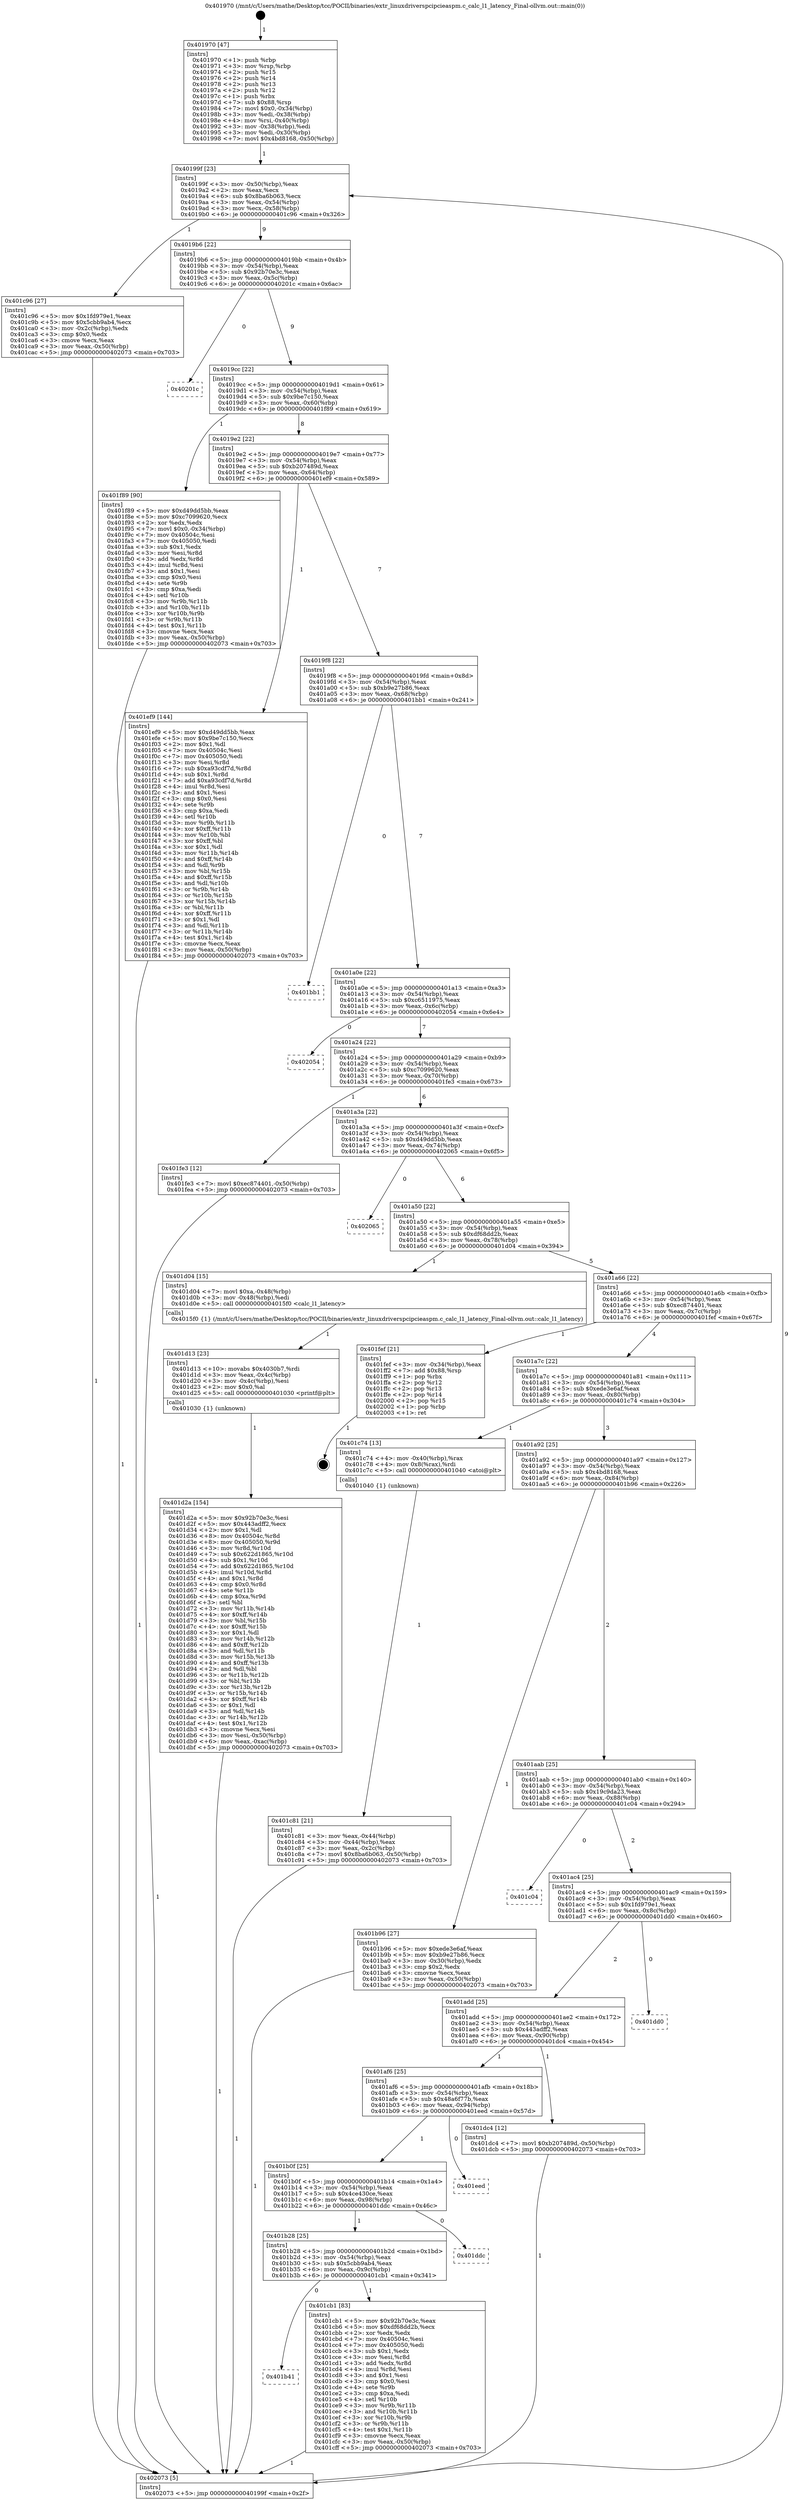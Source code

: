 digraph "0x401970" {
  label = "0x401970 (/mnt/c/Users/mathe/Desktop/tcc/POCII/binaries/extr_linuxdriverspcipcieaspm.c_calc_l1_latency_Final-ollvm.out::main(0))"
  labelloc = "t"
  node[shape=record]

  Entry [label="",width=0.3,height=0.3,shape=circle,fillcolor=black,style=filled]
  "0x40199f" [label="{
     0x40199f [23]\l
     | [instrs]\l
     &nbsp;&nbsp;0x40199f \<+3\>: mov -0x50(%rbp),%eax\l
     &nbsp;&nbsp;0x4019a2 \<+2\>: mov %eax,%ecx\l
     &nbsp;&nbsp;0x4019a4 \<+6\>: sub $0x8ba6b063,%ecx\l
     &nbsp;&nbsp;0x4019aa \<+3\>: mov %eax,-0x54(%rbp)\l
     &nbsp;&nbsp;0x4019ad \<+3\>: mov %ecx,-0x58(%rbp)\l
     &nbsp;&nbsp;0x4019b0 \<+6\>: je 0000000000401c96 \<main+0x326\>\l
  }"]
  "0x401c96" [label="{
     0x401c96 [27]\l
     | [instrs]\l
     &nbsp;&nbsp;0x401c96 \<+5\>: mov $0x1fd979e1,%eax\l
     &nbsp;&nbsp;0x401c9b \<+5\>: mov $0x5cbb9ab4,%ecx\l
     &nbsp;&nbsp;0x401ca0 \<+3\>: mov -0x2c(%rbp),%edx\l
     &nbsp;&nbsp;0x401ca3 \<+3\>: cmp $0x0,%edx\l
     &nbsp;&nbsp;0x401ca6 \<+3\>: cmove %ecx,%eax\l
     &nbsp;&nbsp;0x401ca9 \<+3\>: mov %eax,-0x50(%rbp)\l
     &nbsp;&nbsp;0x401cac \<+5\>: jmp 0000000000402073 \<main+0x703\>\l
  }"]
  "0x4019b6" [label="{
     0x4019b6 [22]\l
     | [instrs]\l
     &nbsp;&nbsp;0x4019b6 \<+5\>: jmp 00000000004019bb \<main+0x4b\>\l
     &nbsp;&nbsp;0x4019bb \<+3\>: mov -0x54(%rbp),%eax\l
     &nbsp;&nbsp;0x4019be \<+5\>: sub $0x92b70e3c,%eax\l
     &nbsp;&nbsp;0x4019c3 \<+3\>: mov %eax,-0x5c(%rbp)\l
     &nbsp;&nbsp;0x4019c6 \<+6\>: je 000000000040201c \<main+0x6ac\>\l
  }"]
  Exit [label="",width=0.3,height=0.3,shape=circle,fillcolor=black,style=filled,peripheries=2]
  "0x40201c" [label="{
     0x40201c\l
  }", style=dashed]
  "0x4019cc" [label="{
     0x4019cc [22]\l
     | [instrs]\l
     &nbsp;&nbsp;0x4019cc \<+5\>: jmp 00000000004019d1 \<main+0x61\>\l
     &nbsp;&nbsp;0x4019d1 \<+3\>: mov -0x54(%rbp),%eax\l
     &nbsp;&nbsp;0x4019d4 \<+5\>: sub $0x9be7c150,%eax\l
     &nbsp;&nbsp;0x4019d9 \<+3\>: mov %eax,-0x60(%rbp)\l
     &nbsp;&nbsp;0x4019dc \<+6\>: je 0000000000401f89 \<main+0x619\>\l
  }"]
  "0x401d2a" [label="{
     0x401d2a [154]\l
     | [instrs]\l
     &nbsp;&nbsp;0x401d2a \<+5\>: mov $0x92b70e3c,%esi\l
     &nbsp;&nbsp;0x401d2f \<+5\>: mov $0x443adff2,%ecx\l
     &nbsp;&nbsp;0x401d34 \<+2\>: mov $0x1,%dl\l
     &nbsp;&nbsp;0x401d36 \<+8\>: mov 0x40504c,%r8d\l
     &nbsp;&nbsp;0x401d3e \<+8\>: mov 0x405050,%r9d\l
     &nbsp;&nbsp;0x401d46 \<+3\>: mov %r8d,%r10d\l
     &nbsp;&nbsp;0x401d49 \<+7\>: sub $0x622d1865,%r10d\l
     &nbsp;&nbsp;0x401d50 \<+4\>: sub $0x1,%r10d\l
     &nbsp;&nbsp;0x401d54 \<+7\>: add $0x622d1865,%r10d\l
     &nbsp;&nbsp;0x401d5b \<+4\>: imul %r10d,%r8d\l
     &nbsp;&nbsp;0x401d5f \<+4\>: and $0x1,%r8d\l
     &nbsp;&nbsp;0x401d63 \<+4\>: cmp $0x0,%r8d\l
     &nbsp;&nbsp;0x401d67 \<+4\>: sete %r11b\l
     &nbsp;&nbsp;0x401d6b \<+4\>: cmp $0xa,%r9d\l
     &nbsp;&nbsp;0x401d6f \<+3\>: setl %bl\l
     &nbsp;&nbsp;0x401d72 \<+3\>: mov %r11b,%r14b\l
     &nbsp;&nbsp;0x401d75 \<+4\>: xor $0xff,%r14b\l
     &nbsp;&nbsp;0x401d79 \<+3\>: mov %bl,%r15b\l
     &nbsp;&nbsp;0x401d7c \<+4\>: xor $0xff,%r15b\l
     &nbsp;&nbsp;0x401d80 \<+3\>: xor $0x1,%dl\l
     &nbsp;&nbsp;0x401d83 \<+3\>: mov %r14b,%r12b\l
     &nbsp;&nbsp;0x401d86 \<+4\>: and $0xff,%r12b\l
     &nbsp;&nbsp;0x401d8a \<+3\>: and %dl,%r11b\l
     &nbsp;&nbsp;0x401d8d \<+3\>: mov %r15b,%r13b\l
     &nbsp;&nbsp;0x401d90 \<+4\>: and $0xff,%r13b\l
     &nbsp;&nbsp;0x401d94 \<+2\>: and %dl,%bl\l
     &nbsp;&nbsp;0x401d96 \<+3\>: or %r11b,%r12b\l
     &nbsp;&nbsp;0x401d99 \<+3\>: or %bl,%r13b\l
     &nbsp;&nbsp;0x401d9c \<+3\>: xor %r13b,%r12b\l
     &nbsp;&nbsp;0x401d9f \<+3\>: or %r15b,%r14b\l
     &nbsp;&nbsp;0x401da2 \<+4\>: xor $0xff,%r14b\l
     &nbsp;&nbsp;0x401da6 \<+3\>: or $0x1,%dl\l
     &nbsp;&nbsp;0x401da9 \<+3\>: and %dl,%r14b\l
     &nbsp;&nbsp;0x401dac \<+3\>: or %r14b,%r12b\l
     &nbsp;&nbsp;0x401daf \<+4\>: test $0x1,%r12b\l
     &nbsp;&nbsp;0x401db3 \<+3\>: cmovne %ecx,%esi\l
     &nbsp;&nbsp;0x401db6 \<+3\>: mov %esi,-0x50(%rbp)\l
     &nbsp;&nbsp;0x401db9 \<+6\>: mov %eax,-0xac(%rbp)\l
     &nbsp;&nbsp;0x401dbf \<+5\>: jmp 0000000000402073 \<main+0x703\>\l
  }"]
  "0x401f89" [label="{
     0x401f89 [90]\l
     | [instrs]\l
     &nbsp;&nbsp;0x401f89 \<+5\>: mov $0xd49dd5bb,%eax\l
     &nbsp;&nbsp;0x401f8e \<+5\>: mov $0xc7099620,%ecx\l
     &nbsp;&nbsp;0x401f93 \<+2\>: xor %edx,%edx\l
     &nbsp;&nbsp;0x401f95 \<+7\>: movl $0x0,-0x34(%rbp)\l
     &nbsp;&nbsp;0x401f9c \<+7\>: mov 0x40504c,%esi\l
     &nbsp;&nbsp;0x401fa3 \<+7\>: mov 0x405050,%edi\l
     &nbsp;&nbsp;0x401faa \<+3\>: sub $0x1,%edx\l
     &nbsp;&nbsp;0x401fad \<+3\>: mov %esi,%r8d\l
     &nbsp;&nbsp;0x401fb0 \<+3\>: add %edx,%r8d\l
     &nbsp;&nbsp;0x401fb3 \<+4\>: imul %r8d,%esi\l
     &nbsp;&nbsp;0x401fb7 \<+3\>: and $0x1,%esi\l
     &nbsp;&nbsp;0x401fba \<+3\>: cmp $0x0,%esi\l
     &nbsp;&nbsp;0x401fbd \<+4\>: sete %r9b\l
     &nbsp;&nbsp;0x401fc1 \<+3\>: cmp $0xa,%edi\l
     &nbsp;&nbsp;0x401fc4 \<+4\>: setl %r10b\l
     &nbsp;&nbsp;0x401fc8 \<+3\>: mov %r9b,%r11b\l
     &nbsp;&nbsp;0x401fcb \<+3\>: and %r10b,%r11b\l
     &nbsp;&nbsp;0x401fce \<+3\>: xor %r10b,%r9b\l
     &nbsp;&nbsp;0x401fd1 \<+3\>: or %r9b,%r11b\l
     &nbsp;&nbsp;0x401fd4 \<+4\>: test $0x1,%r11b\l
     &nbsp;&nbsp;0x401fd8 \<+3\>: cmovne %ecx,%eax\l
     &nbsp;&nbsp;0x401fdb \<+3\>: mov %eax,-0x50(%rbp)\l
     &nbsp;&nbsp;0x401fde \<+5\>: jmp 0000000000402073 \<main+0x703\>\l
  }"]
  "0x4019e2" [label="{
     0x4019e2 [22]\l
     | [instrs]\l
     &nbsp;&nbsp;0x4019e2 \<+5\>: jmp 00000000004019e7 \<main+0x77\>\l
     &nbsp;&nbsp;0x4019e7 \<+3\>: mov -0x54(%rbp),%eax\l
     &nbsp;&nbsp;0x4019ea \<+5\>: sub $0xb207489d,%eax\l
     &nbsp;&nbsp;0x4019ef \<+3\>: mov %eax,-0x64(%rbp)\l
     &nbsp;&nbsp;0x4019f2 \<+6\>: je 0000000000401ef9 \<main+0x589\>\l
  }"]
  "0x401d13" [label="{
     0x401d13 [23]\l
     | [instrs]\l
     &nbsp;&nbsp;0x401d13 \<+10\>: movabs $0x4030b7,%rdi\l
     &nbsp;&nbsp;0x401d1d \<+3\>: mov %eax,-0x4c(%rbp)\l
     &nbsp;&nbsp;0x401d20 \<+3\>: mov -0x4c(%rbp),%esi\l
     &nbsp;&nbsp;0x401d23 \<+2\>: mov $0x0,%al\l
     &nbsp;&nbsp;0x401d25 \<+5\>: call 0000000000401030 \<printf@plt\>\l
     | [calls]\l
     &nbsp;&nbsp;0x401030 \{1\} (unknown)\l
  }"]
  "0x401ef9" [label="{
     0x401ef9 [144]\l
     | [instrs]\l
     &nbsp;&nbsp;0x401ef9 \<+5\>: mov $0xd49dd5bb,%eax\l
     &nbsp;&nbsp;0x401efe \<+5\>: mov $0x9be7c150,%ecx\l
     &nbsp;&nbsp;0x401f03 \<+2\>: mov $0x1,%dl\l
     &nbsp;&nbsp;0x401f05 \<+7\>: mov 0x40504c,%esi\l
     &nbsp;&nbsp;0x401f0c \<+7\>: mov 0x405050,%edi\l
     &nbsp;&nbsp;0x401f13 \<+3\>: mov %esi,%r8d\l
     &nbsp;&nbsp;0x401f16 \<+7\>: sub $0xa93cdf7d,%r8d\l
     &nbsp;&nbsp;0x401f1d \<+4\>: sub $0x1,%r8d\l
     &nbsp;&nbsp;0x401f21 \<+7\>: add $0xa93cdf7d,%r8d\l
     &nbsp;&nbsp;0x401f28 \<+4\>: imul %r8d,%esi\l
     &nbsp;&nbsp;0x401f2c \<+3\>: and $0x1,%esi\l
     &nbsp;&nbsp;0x401f2f \<+3\>: cmp $0x0,%esi\l
     &nbsp;&nbsp;0x401f32 \<+4\>: sete %r9b\l
     &nbsp;&nbsp;0x401f36 \<+3\>: cmp $0xa,%edi\l
     &nbsp;&nbsp;0x401f39 \<+4\>: setl %r10b\l
     &nbsp;&nbsp;0x401f3d \<+3\>: mov %r9b,%r11b\l
     &nbsp;&nbsp;0x401f40 \<+4\>: xor $0xff,%r11b\l
     &nbsp;&nbsp;0x401f44 \<+3\>: mov %r10b,%bl\l
     &nbsp;&nbsp;0x401f47 \<+3\>: xor $0xff,%bl\l
     &nbsp;&nbsp;0x401f4a \<+3\>: xor $0x1,%dl\l
     &nbsp;&nbsp;0x401f4d \<+3\>: mov %r11b,%r14b\l
     &nbsp;&nbsp;0x401f50 \<+4\>: and $0xff,%r14b\l
     &nbsp;&nbsp;0x401f54 \<+3\>: and %dl,%r9b\l
     &nbsp;&nbsp;0x401f57 \<+3\>: mov %bl,%r15b\l
     &nbsp;&nbsp;0x401f5a \<+4\>: and $0xff,%r15b\l
     &nbsp;&nbsp;0x401f5e \<+3\>: and %dl,%r10b\l
     &nbsp;&nbsp;0x401f61 \<+3\>: or %r9b,%r14b\l
     &nbsp;&nbsp;0x401f64 \<+3\>: or %r10b,%r15b\l
     &nbsp;&nbsp;0x401f67 \<+3\>: xor %r15b,%r14b\l
     &nbsp;&nbsp;0x401f6a \<+3\>: or %bl,%r11b\l
     &nbsp;&nbsp;0x401f6d \<+4\>: xor $0xff,%r11b\l
     &nbsp;&nbsp;0x401f71 \<+3\>: or $0x1,%dl\l
     &nbsp;&nbsp;0x401f74 \<+3\>: and %dl,%r11b\l
     &nbsp;&nbsp;0x401f77 \<+3\>: or %r11b,%r14b\l
     &nbsp;&nbsp;0x401f7a \<+4\>: test $0x1,%r14b\l
     &nbsp;&nbsp;0x401f7e \<+3\>: cmovne %ecx,%eax\l
     &nbsp;&nbsp;0x401f81 \<+3\>: mov %eax,-0x50(%rbp)\l
     &nbsp;&nbsp;0x401f84 \<+5\>: jmp 0000000000402073 \<main+0x703\>\l
  }"]
  "0x4019f8" [label="{
     0x4019f8 [22]\l
     | [instrs]\l
     &nbsp;&nbsp;0x4019f8 \<+5\>: jmp 00000000004019fd \<main+0x8d\>\l
     &nbsp;&nbsp;0x4019fd \<+3\>: mov -0x54(%rbp),%eax\l
     &nbsp;&nbsp;0x401a00 \<+5\>: sub $0xb9e27b86,%eax\l
     &nbsp;&nbsp;0x401a05 \<+3\>: mov %eax,-0x68(%rbp)\l
     &nbsp;&nbsp;0x401a08 \<+6\>: je 0000000000401bb1 \<main+0x241\>\l
  }"]
  "0x401b41" [label="{
     0x401b41\l
  }", style=dashed]
  "0x401bb1" [label="{
     0x401bb1\l
  }", style=dashed]
  "0x401a0e" [label="{
     0x401a0e [22]\l
     | [instrs]\l
     &nbsp;&nbsp;0x401a0e \<+5\>: jmp 0000000000401a13 \<main+0xa3\>\l
     &nbsp;&nbsp;0x401a13 \<+3\>: mov -0x54(%rbp),%eax\l
     &nbsp;&nbsp;0x401a16 \<+5\>: sub $0xc6511975,%eax\l
     &nbsp;&nbsp;0x401a1b \<+3\>: mov %eax,-0x6c(%rbp)\l
     &nbsp;&nbsp;0x401a1e \<+6\>: je 0000000000402054 \<main+0x6e4\>\l
  }"]
  "0x401cb1" [label="{
     0x401cb1 [83]\l
     | [instrs]\l
     &nbsp;&nbsp;0x401cb1 \<+5\>: mov $0x92b70e3c,%eax\l
     &nbsp;&nbsp;0x401cb6 \<+5\>: mov $0xdf68dd2b,%ecx\l
     &nbsp;&nbsp;0x401cbb \<+2\>: xor %edx,%edx\l
     &nbsp;&nbsp;0x401cbd \<+7\>: mov 0x40504c,%esi\l
     &nbsp;&nbsp;0x401cc4 \<+7\>: mov 0x405050,%edi\l
     &nbsp;&nbsp;0x401ccb \<+3\>: sub $0x1,%edx\l
     &nbsp;&nbsp;0x401cce \<+3\>: mov %esi,%r8d\l
     &nbsp;&nbsp;0x401cd1 \<+3\>: add %edx,%r8d\l
     &nbsp;&nbsp;0x401cd4 \<+4\>: imul %r8d,%esi\l
     &nbsp;&nbsp;0x401cd8 \<+3\>: and $0x1,%esi\l
     &nbsp;&nbsp;0x401cdb \<+3\>: cmp $0x0,%esi\l
     &nbsp;&nbsp;0x401cde \<+4\>: sete %r9b\l
     &nbsp;&nbsp;0x401ce2 \<+3\>: cmp $0xa,%edi\l
     &nbsp;&nbsp;0x401ce5 \<+4\>: setl %r10b\l
     &nbsp;&nbsp;0x401ce9 \<+3\>: mov %r9b,%r11b\l
     &nbsp;&nbsp;0x401cec \<+3\>: and %r10b,%r11b\l
     &nbsp;&nbsp;0x401cef \<+3\>: xor %r10b,%r9b\l
     &nbsp;&nbsp;0x401cf2 \<+3\>: or %r9b,%r11b\l
     &nbsp;&nbsp;0x401cf5 \<+4\>: test $0x1,%r11b\l
     &nbsp;&nbsp;0x401cf9 \<+3\>: cmovne %ecx,%eax\l
     &nbsp;&nbsp;0x401cfc \<+3\>: mov %eax,-0x50(%rbp)\l
     &nbsp;&nbsp;0x401cff \<+5\>: jmp 0000000000402073 \<main+0x703\>\l
  }"]
  "0x402054" [label="{
     0x402054\l
  }", style=dashed]
  "0x401a24" [label="{
     0x401a24 [22]\l
     | [instrs]\l
     &nbsp;&nbsp;0x401a24 \<+5\>: jmp 0000000000401a29 \<main+0xb9\>\l
     &nbsp;&nbsp;0x401a29 \<+3\>: mov -0x54(%rbp),%eax\l
     &nbsp;&nbsp;0x401a2c \<+5\>: sub $0xc7099620,%eax\l
     &nbsp;&nbsp;0x401a31 \<+3\>: mov %eax,-0x70(%rbp)\l
     &nbsp;&nbsp;0x401a34 \<+6\>: je 0000000000401fe3 \<main+0x673\>\l
  }"]
  "0x401b28" [label="{
     0x401b28 [25]\l
     | [instrs]\l
     &nbsp;&nbsp;0x401b28 \<+5\>: jmp 0000000000401b2d \<main+0x1bd\>\l
     &nbsp;&nbsp;0x401b2d \<+3\>: mov -0x54(%rbp),%eax\l
     &nbsp;&nbsp;0x401b30 \<+5\>: sub $0x5cbb9ab4,%eax\l
     &nbsp;&nbsp;0x401b35 \<+6\>: mov %eax,-0x9c(%rbp)\l
     &nbsp;&nbsp;0x401b3b \<+6\>: je 0000000000401cb1 \<main+0x341\>\l
  }"]
  "0x401fe3" [label="{
     0x401fe3 [12]\l
     | [instrs]\l
     &nbsp;&nbsp;0x401fe3 \<+7\>: movl $0xec874401,-0x50(%rbp)\l
     &nbsp;&nbsp;0x401fea \<+5\>: jmp 0000000000402073 \<main+0x703\>\l
  }"]
  "0x401a3a" [label="{
     0x401a3a [22]\l
     | [instrs]\l
     &nbsp;&nbsp;0x401a3a \<+5\>: jmp 0000000000401a3f \<main+0xcf\>\l
     &nbsp;&nbsp;0x401a3f \<+3\>: mov -0x54(%rbp),%eax\l
     &nbsp;&nbsp;0x401a42 \<+5\>: sub $0xd49dd5bb,%eax\l
     &nbsp;&nbsp;0x401a47 \<+3\>: mov %eax,-0x74(%rbp)\l
     &nbsp;&nbsp;0x401a4a \<+6\>: je 0000000000402065 \<main+0x6f5\>\l
  }"]
  "0x401ddc" [label="{
     0x401ddc\l
  }", style=dashed]
  "0x402065" [label="{
     0x402065\l
  }", style=dashed]
  "0x401a50" [label="{
     0x401a50 [22]\l
     | [instrs]\l
     &nbsp;&nbsp;0x401a50 \<+5\>: jmp 0000000000401a55 \<main+0xe5\>\l
     &nbsp;&nbsp;0x401a55 \<+3\>: mov -0x54(%rbp),%eax\l
     &nbsp;&nbsp;0x401a58 \<+5\>: sub $0xdf68dd2b,%eax\l
     &nbsp;&nbsp;0x401a5d \<+3\>: mov %eax,-0x78(%rbp)\l
     &nbsp;&nbsp;0x401a60 \<+6\>: je 0000000000401d04 \<main+0x394\>\l
  }"]
  "0x401b0f" [label="{
     0x401b0f [25]\l
     | [instrs]\l
     &nbsp;&nbsp;0x401b0f \<+5\>: jmp 0000000000401b14 \<main+0x1a4\>\l
     &nbsp;&nbsp;0x401b14 \<+3\>: mov -0x54(%rbp),%eax\l
     &nbsp;&nbsp;0x401b17 \<+5\>: sub $0x4ce430ce,%eax\l
     &nbsp;&nbsp;0x401b1c \<+6\>: mov %eax,-0x98(%rbp)\l
     &nbsp;&nbsp;0x401b22 \<+6\>: je 0000000000401ddc \<main+0x46c\>\l
  }"]
  "0x401d04" [label="{
     0x401d04 [15]\l
     | [instrs]\l
     &nbsp;&nbsp;0x401d04 \<+7\>: movl $0xa,-0x48(%rbp)\l
     &nbsp;&nbsp;0x401d0b \<+3\>: mov -0x48(%rbp),%edi\l
     &nbsp;&nbsp;0x401d0e \<+5\>: call 00000000004015f0 \<calc_l1_latency\>\l
     | [calls]\l
     &nbsp;&nbsp;0x4015f0 \{1\} (/mnt/c/Users/mathe/Desktop/tcc/POCII/binaries/extr_linuxdriverspcipcieaspm.c_calc_l1_latency_Final-ollvm.out::calc_l1_latency)\l
  }"]
  "0x401a66" [label="{
     0x401a66 [22]\l
     | [instrs]\l
     &nbsp;&nbsp;0x401a66 \<+5\>: jmp 0000000000401a6b \<main+0xfb\>\l
     &nbsp;&nbsp;0x401a6b \<+3\>: mov -0x54(%rbp),%eax\l
     &nbsp;&nbsp;0x401a6e \<+5\>: sub $0xec874401,%eax\l
     &nbsp;&nbsp;0x401a73 \<+3\>: mov %eax,-0x7c(%rbp)\l
     &nbsp;&nbsp;0x401a76 \<+6\>: je 0000000000401fef \<main+0x67f\>\l
  }"]
  "0x401eed" [label="{
     0x401eed\l
  }", style=dashed]
  "0x401fef" [label="{
     0x401fef [21]\l
     | [instrs]\l
     &nbsp;&nbsp;0x401fef \<+3\>: mov -0x34(%rbp),%eax\l
     &nbsp;&nbsp;0x401ff2 \<+7\>: add $0x88,%rsp\l
     &nbsp;&nbsp;0x401ff9 \<+1\>: pop %rbx\l
     &nbsp;&nbsp;0x401ffa \<+2\>: pop %r12\l
     &nbsp;&nbsp;0x401ffc \<+2\>: pop %r13\l
     &nbsp;&nbsp;0x401ffe \<+2\>: pop %r14\l
     &nbsp;&nbsp;0x402000 \<+2\>: pop %r15\l
     &nbsp;&nbsp;0x402002 \<+1\>: pop %rbp\l
     &nbsp;&nbsp;0x402003 \<+1\>: ret\l
  }"]
  "0x401a7c" [label="{
     0x401a7c [22]\l
     | [instrs]\l
     &nbsp;&nbsp;0x401a7c \<+5\>: jmp 0000000000401a81 \<main+0x111\>\l
     &nbsp;&nbsp;0x401a81 \<+3\>: mov -0x54(%rbp),%eax\l
     &nbsp;&nbsp;0x401a84 \<+5\>: sub $0xede3e6af,%eax\l
     &nbsp;&nbsp;0x401a89 \<+3\>: mov %eax,-0x80(%rbp)\l
     &nbsp;&nbsp;0x401a8c \<+6\>: je 0000000000401c74 \<main+0x304\>\l
  }"]
  "0x401af6" [label="{
     0x401af6 [25]\l
     | [instrs]\l
     &nbsp;&nbsp;0x401af6 \<+5\>: jmp 0000000000401afb \<main+0x18b\>\l
     &nbsp;&nbsp;0x401afb \<+3\>: mov -0x54(%rbp),%eax\l
     &nbsp;&nbsp;0x401afe \<+5\>: sub $0x48a6f77b,%eax\l
     &nbsp;&nbsp;0x401b03 \<+6\>: mov %eax,-0x94(%rbp)\l
     &nbsp;&nbsp;0x401b09 \<+6\>: je 0000000000401eed \<main+0x57d\>\l
  }"]
  "0x401c74" [label="{
     0x401c74 [13]\l
     | [instrs]\l
     &nbsp;&nbsp;0x401c74 \<+4\>: mov -0x40(%rbp),%rax\l
     &nbsp;&nbsp;0x401c78 \<+4\>: mov 0x8(%rax),%rdi\l
     &nbsp;&nbsp;0x401c7c \<+5\>: call 0000000000401040 \<atoi@plt\>\l
     | [calls]\l
     &nbsp;&nbsp;0x401040 \{1\} (unknown)\l
  }"]
  "0x401a92" [label="{
     0x401a92 [25]\l
     | [instrs]\l
     &nbsp;&nbsp;0x401a92 \<+5\>: jmp 0000000000401a97 \<main+0x127\>\l
     &nbsp;&nbsp;0x401a97 \<+3\>: mov -0x54(%rbp),%eax\l
     &nbsp;&nbsp;0x401a9a \<+5\>: sub $0x4bd8168,%eax\l
     &nbsp;&nbsp;0x401a9f \<+6\>: mov %eax,-0x84(%rbp)\l
     &nbsp;&nbsp;0x401aa5 \<+6\>: je 0000000000401b96 \<main+0x226\>\l
  }"]
  "0x401dc4" [label="{
     0x401dc4 [12]\l
     | [instrs]\l
     &nbsp;&nbsp;0x401dc4 \<+7\>: movl $0xb207489d,-0x50(%rbp)\l
     &nbsp;&nbsp;0x401dcb \<+5\>: jmp 0000000000402073 \<main+0x703\>\l
  }"]
  "0x401b96" [label="{
     0x401b96 [27]\l
     | [instrs]\l
     &nbsp;&nbsp;0x401b96 \<+5\>: mov $0xede3e6af,%eax\l
     &nbsp;&nbsp;0x401b9b \<+5\>: mov $0xb9e27b86,%ecx\l
     &nbsp;&nbsp;0x401ba0 \<+3\>: mov -0x30(%rbp),%edx\l
     &nbsp;&nbsp;0x401ba3 \<+3\>: cmp $0x2,%edx\l
     &nbsp;&nbsp;0x401ba6 \<+3\>: cmovne %ecx,%eax\l
     &nbsp;&nbsp;0x401ba9 \<+3\>: mov %eax,-0x50(%rbp)\l
     &nbsp;&nbsp;0x401bac \<+5\>: jmp 0000000000402073 \<main+0x703\>\l
  }"]
  "0x401aab" [label="{
     0x401aab [25]\l
     | [instrs]\l
     &nbsp;&nbsp;0x401aab \<+5\>: jmp 0000000000401ab0 \<main+0x140\>\l
     &nbsp;&nbsp;0x401ab0 \<+3\>: mov -0x54(%rbp),%eax\l
     &nbsp;&nbsp;0x401ab3 \<+5\>: sub $0x19c9da23,%eax\l
     &nbsp;&nbsp;0x401ab8 \<+6\>: mov %eax,-0x88(%rbp)\l
     &nbsp;&nbsp;0x401abe \<+6\>: je 0000000000401c04 \<main+0x294\>\l
  }"]
  "0x402073" [label="{
     0x402073 [5]\l
     | [instrs]\l
     &nbsp;&nbsp;0x402073 \<+5\>: jmp 000000000040199f \<main+0x2f\>\l
  }"]
  "0x401970" [label="{
     0x401970 [47]\l
     | [instrs]\l
     &nbsp;&nbsp;0x401970 \<+1\>: push %rbp\l
     &nbsp;&nbsp;0x401971 \<+3\>: mov %rsp,%rbp\l
     &nbsp;&nbsp;0x401974 \<+2\>: push %r15\l
     &nbsp;&nbsp;0x401976 \<+2\>: push %r14\l
     &nbsp;&nbsp;0x401978 \<+2\>: push %r13\l
     &nbsp;&nbsp;0x40197a \<+2\>: push %r12\l
     &nbsp;&nbsp;0x40197c \<+1\>: push %rbx\l
     &nbsp;&nbsp;0x40197d \<+7\>: sub $0x88,%rsp\l
     &nbsp;&nbsp;0x401984 \<+7\>: movl $0x0,-0x34(%rbp)\l
     &nbsp;&nbsp;0x40198b \<+3\>: mov %edi,-0x38(%rbp)\l
     &nbsp;&nbsp;0x40198e \<+4\>: mov %rsi,-0x40(%rbp)\l
     &nbsp;&nbsp;0x401992 \<+3\>: mov -0x38(%rbp),%edi\l
     &nbsp;&nbsp;0x401995 \<+3\>: mov %edi,-0x30(%rbp)\l
     &nbsp;&nbsp;0x401998 \<+7\>: movl $0x4bd8168,-0x50(%rbp)\l
  }"]
  "0x401c81" [label="{
     0x401c81 [21]\l
     | [instrs]\l
     &nbsp;&nbsp;0x401c81 \<+3\>: mov %eax,-0x44(%rbp)\l
     &nbsp;&nbsp;0x401c84 \<+3\>: mov -0x44(%rbp),%eax\l
     &nbsp;&nbsp;0x401c87 \<+3\>: mov %eax,-0x2c(%rbp)\l
     &nbsp;&nbsp;0x401c8a \<+7\>: movl $0x8ba6b063,-0x50(%rbp)\l
     &nbsp;&nbsp;0x401c91 \<+5\>: jmp 0000000000402073 \<main+0x703\>\l
  }"]
  "0x401add" [label="{
     0x401add [25]\l
     | [instrs]\l
     &nbsp;&nbsp;0x401add \<+5\>: jmp 0000000000401ae2 \<main+0x172\>\l
     &nbsp;&nbsp;0x401ae2 \<+3\>: mov -0x54(%rbp),%eax\l
     &nbsp;&nbsp;0x401ae5 \<+5\>: sub $0x443adff2,%eax\l
     &nbsp;&nbsp;0x401aea \<+6\>: mov %eax,-0x90(%rbp)\l
     &nbsp;&nbsp;0x401af0 \<+6\>: je 0000000000401dc4 \<main+0x454\>\l
  }"]
  "0x401c04" [label="{
     0x401c04\l
  }", style=dashed]
  "0x401ac4" [label="{
     0x401ac4 [25]\l
     | [instrs]\l
     &nbsp;&nbsp;0x401ac4 \<+5\>: jmp 0000000000401ac9 \<main+0x159\>\l
     &nbsp;&nbsp;0x401ac9 \<+3\>: mov -0x54(%rbp),%eax\l
     &nbsp;&nbsp;0x401acc \<+5\>: sub $0x1fd979e1,%eax\l
     &nbsp;&nbsp;0x401ad1 \<+6\>: mov %eax,-0x8c(%rbp)\l
     &nbsp;&nbsp;0x401ad7 \<+6\>: je 0000000000401dd0 \<main+0x460\>\l
  }"]
  "0x401dd0" [label="{
     0x401dd0\l
  }", style=dashed]
  Entry -> "0x401970" [label=" 1"]
  "0x40199f" -> "0x401c96" [label=" 1"]
  "0x40199f" -> "0x4019b6" [label=" 9"]
  "0x401fef" -> Exit [label=" 1"]
  "0x4019b6" -> "0x40201c" [label=" 0"]
  "0x4019b6" -> "0x4019cc" [label=" 9"]
  "0x401fe3" -> "0x402073" [label=" 1"]
  "0x4019cc" -> "0x401f89" [label=" 1"]
  "0x4019cc" -> "0x4019e2" [label=" 8"]
  "0x401f89" -> "0x402073" [label=" 1"]
  "0x4019e2" -> "0x401ef9" [label=" 1"]
  "0x4019e2" -> "0x4019f8" [label=" 7"]
  "0x401ef9" -> "0x402073" [label=" 1"]
  "0x4019f8" -> "0x401bb1" [label=" 0"]
  "0x4019f8" -> "0x401a0e" [label=" 7"]
  "0x401dc4" -> "0x402073" [label=" 1"]
  "0x401a0e" -> "0x402054" [label=" 0"]
  "0x401a0e" -> "0x401a24" [label=" 7"]
  "0x401d2a" -> "0x402073" [label=" 1"]
  "0x401a24" -> "0x401fe3" [label=" 1"]
  "0x401a24" -> "0x401a3a" [label=" 6"]
  "0x401d04" -> "0x401d13" [label=" 1"]
  "0x401a3a" -> "0x402065" [label=" 0"]
  "0x401a3a" -> "0x401a50" [label=" 6"]
  "0x401cb1" -> "0x402073" [label=" 1"]
  "0x401a50" -> "0x401d04" [label=" 1"]
  "0x401a50" -> "0x401a66" [label=" 5"]
  "0x401b28" -> "0x401cb1" [label=" 1"]
  "0x401a66" -> "0x401fef" [label=" 1"]
  "0x401a66" -> "0x401a7c" [label=" 4"]
  "0x401d13" -> "0x401d2a" [label=" 1"]
  "0x401a7c" -> "0x401c74" [label=" 1"]
  "0x401a7c" -> "0x401a92" [label=" 3"]
  "0x401b0f" -> "0x401ddc" [label=" 0"]
  "0x401a92" -> "0x401b96" [label=" 1"]
  "0x401a92" -> "0x401aab" [label=" 2"]
  "0x401b96" -> "0x402073" [label=" 1"]
  "0x401970" -> "0x40199f" [label=" 1"]
  "0x402073" -> "0x40199f" [label=" 9"]
  "0x401c74" -> "0x401c81" [label=" 1"]
  "0x401c81" -> "0x402073" [label=" 1"]
  "0x401c96" -> "0x402073" [label=" 1"]
  "0x401b28" -> "0x401b41" [label=" 0"]
  "0x401aab" -> "0x401c04" [label=" 0"]
  "0x401aab" -> "0x401ac4" [label=" 2"]
  "0x401af6" -> "0x401eed" [label=" 0"]
  "0x401ac4" -> "0x401dd0" [label=" 0"]
  "0x401ac4" -> "0x401add" [label=" 2"]
  "0x401af6" -> "0x401b0f" [label=" 1"]
  "0x401add" -> "0x401dc4" [label=" 1"]
  "0x401add" -> "0x401af6" [label=" 1"]
  "0x401b0f" -> "0x401b28" [label=" 1"]
}
